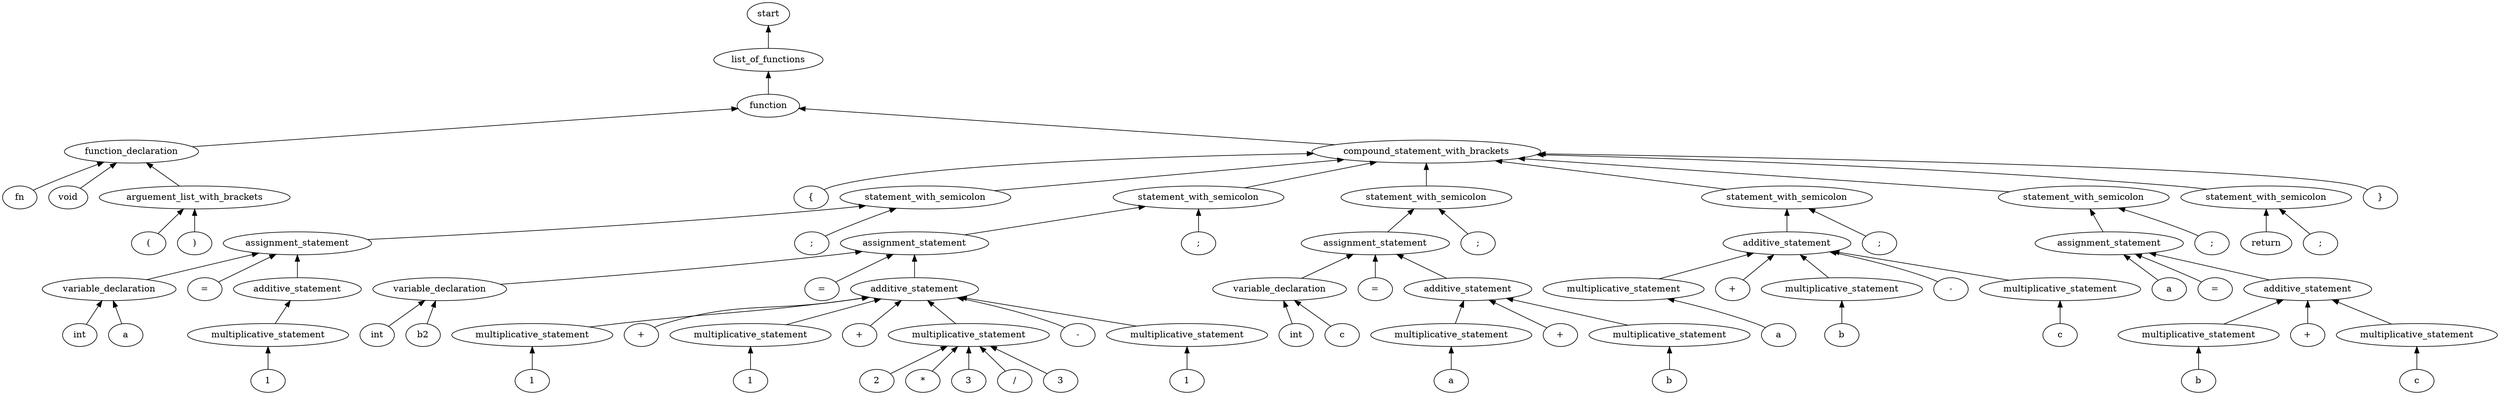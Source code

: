 digraph G {
edge [dir="back"]
0 [label="start"]
0 -> 83
83 [label="list_of_functions"]
83 -> 82
82 [label="function"]
82 -> 7
7 [label="function_declaration"]
7 -> 1
1 [label="fn"]
7 -> 2
2 [label="void"]
7 -> 5
5 [label="arguement_list_with_brackets"]
5 -> 3
3 [label="("]
5 -> 4
4 [label=")"]
82 -> 19
19 [label="compound_statement_with_brackets"]
19 -> 8
8 [label="{"]
19 -> 18
18 [label="statement_with_semicolon"]
18 -> 17
17 [label="assignment_statement"]
17 -> 11
11 [label="variable_declaration"]
11 -> 9
9 [label="int"]
11 -> 10
10 [label="a"]
17 -> 12
12 [label="="]
17 -> 16
16 [label="additive_statement"]
16 -> 14
14 [label="multiplicative_statement"]
14 -> 13
13 [label="1"]
18 -> 15
15 [label=";"]
19 -> 42
42 [label="statement_with_semicolon"]
42 -> 41
41 [label="assignment_statement"]
41 -> 22
22 [label="variable_declaration"]
22 -> 20
20 [label="int"]
22 -> 21
21 [label="b2"]
41 -> 23
23 [label="="]
41 -> 27
27 [label="additive_statement"]
27 -> 25
25 [label="multiplicative_statement"]
25 -> 24
24 [label="1"]
27 -> 26
26 [label="+"]
27 -> 29
29 [label="multiplicative_statement"]
29 -> 28
28 [label="1"]
27 -> 30
30 [label="+"]
27 -> 32
32 [label="multiplicative_statement"]
32 -> 31
31 [label="2"]
32 -> 33
33 [label="*"]
32 -> 34
34 [label="3"]
32 -> 35
35 [label="/"]
32 -> 36
36 [label="3"]
27 -> 37
37 [label="-"]
27 -> 39
39 [label="multiplicative_statement"]
39 -> 38
38 [label="1"]
42 -> 40
40 [label=";"]
19 -> 55
55 [label="statement_with_semicolon"]
55 -> 54
54 [label="assignment_statement"]
54 -> 45
45 [label="variable_declaration"]
45 -> 43
43 [label="int"]
45 -> 44
44 [label="c"]
54 -> 46
46 [label="="]
54 -> 50
50 [label="additive_statement"]
50 -> 48
48 [label="multiplicative_statement"]
48 -> 47
47 [label="a"]
50 -> 49
49 [label="+"]
50 -> 52
52 [label="multiplicative_statement"]
52 -> 51
51 [label="b"]
55 -> 53
53 [label=";"]
19 -> 66
66 [label="statement_with_semicolon"]
66 -> 59
59 [label="additive_statement"]
59 -> 58
58 [label="multiplicative_statement"]
58 -> 56
56 [label="a"]
59 -> 57
57 [label="+"]
59 -> 61
61 [label="multiplicative_statement"]
61 -> 60
60 [label="b"]
59 -> 62
62 [label="-"]
59 -> 64
64 [label="multiplicative_statement"]
64 -> 63
63 [label="c"]
66 -> 65
65 [label=";"]
19 -> 77
77 [label="statement_with_semicolon"]
77 -> 76
76 [label="assignment_statement"]
76 -> 67
67 [label="a"]
76 -> 68
68 [label="="]
76 -> 72
72 [label="additive_statement"]
72 -> 70
70 [label="multiplicative_statement"]
70 -> 69
69 [label="b"]
72 -> 71
71 [label="+"]
72 -> 74
74 [label="multiplicative_statement"]
74 -> 73
73 [label="c"]
77 -> 75
75 [label=";"]
19 -> 80
80 [label="statement_with_semicolon"]
80 -> 78
78 [label="return"]
80 -> 79
79 [label=";"]
19 -> 81
81 [label="}"]
}